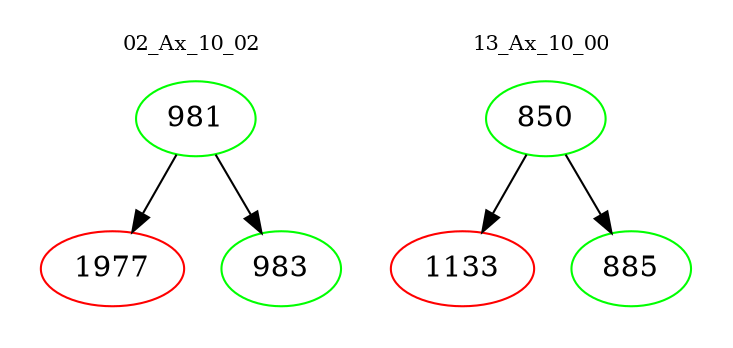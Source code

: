 digraph{
subgraph cluster_0 {
color = white
label = "02_Ax_10_02";
fontsize=10;
T0_981 [label="981", color="green"]
T0_981 -> T0_1977 [color="black"]
T0_1977 [label="1977", color="red"]
T0_981 -> T0_983 [color="black"]
T0_983 [label="983", color="green"]
}
subgraph cluster_1 {
color = white
label = "13_Ax_10_00";
fontsize=10;
T1_850 [label="850", color="green"]
T1_850 -> T1_1133 [color="black"]
T1_1133 [label="1133", color="red"]
T1_850 -> T1_885 [color="black"]
T1_885 [label="885", color="green"]
}
}
